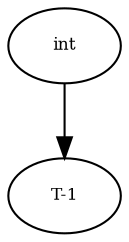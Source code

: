 digraph RGL__DirectedAdjacencyGraph {
    int [
        fontsize = 8,
        label = int
    ]

    "T-1" [
        fontsize = 8,
        label = "T-1"
    ]

    int -> "T-1" [
        fontsize = 8
    ]
}
